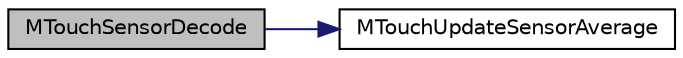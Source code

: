 digraph "MTouchSensorDecode"
{
  edge [fontname="Helvetica",fontsize="10",labelfontname="Helvetica",labelfontsize="10"];
  node [fontname="Helvetica",fontsize="10",shape=record];
  rankdir="LR";
  Node1 [label="MTouchSensorDecode",height=0.2,width=0.4,color="black", fillcolor="grey75", style="filled", fontcolor="black"];
  Node1 -> Node2 [color="midnightblue",fontsize="10",style="solid",fontname="Helvetica"];
  Node2 [label="MTouchUpdateSensorAverage",height=0.2,width=0.4,color="black", fillcolor="white", style="filled",URL="$m_touch_sensor_8c.html#ac75723ae0f4ecb3827de237cf71e6726"];
}
